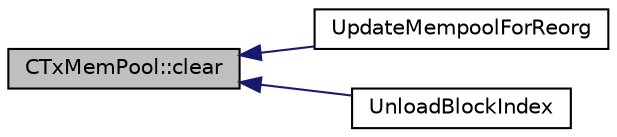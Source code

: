 digraph "CTxMemPool::clear"
{
  edge [fontname="Helvetica",fontsize="10",labelfontname="Helvetica",labelfontsize="10"];
  node [fontname="Helvetica",fontsize="10",shape=record];
  rankdir="LR";
  Node12 [label="CTxMemPool::clear",height=0.2,width=0.4,color="black", fillcolor="grey75", style="filled", fontcolor="black"];
  Node12 -> Node13 [dir="back",color="midnightblue",fontsize="10",style="solid",fontname="Helvetica"];
  Node13 [label="UpdateMempoolForReorg",height=0.2,width=0.4,color="black", fillcolor="white", style="filled",URL="$dd/d7d/validation_8cpp.html#aaa1204b724d7b62f09ef22df4c6a592d"];
  Node12 -> Node14 [dir="back",color="midnightblue",fontsize="10",style="solid",fontname="Helvetica"];
  Node14 [label="UnloadBlockIndex",height=0.2,width=0.4,color="black", fillcolor="white", style="filled",URL="$db/d38/validation_8h.html#ac98b87e479f71b7be2b990a10c4ebc2d",tooltip="Unload database information. "];
}
